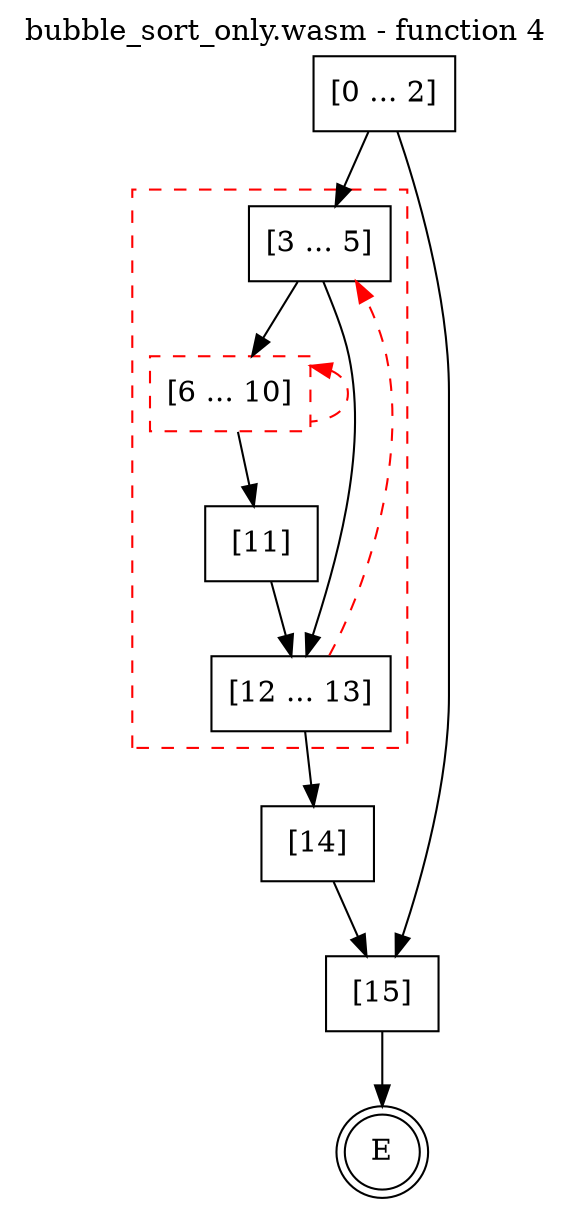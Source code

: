 digraph finite_state_machine {
    label = "bubble_sort_only.wasm - function 4"
    labelloc =  t
    labelfontsize = 16
    labelfontcolor = black
    labelfontname = "Helvetica"
    node [shape = doublecircle]; E ;
    node [shape = box];
    node [shape=box, color=black, style=solid] 0[label="[0 ... 2]"]
    subgraph cluster_3{
    label = "";
    style = dashed color = red;
    node [shape=box, color=black, style=solid] 3[label="[3 ... 5]"]
    node [shape=box, color=red, style=dashed] 6[label="[6 ... 10]"]
    node [shape=box, color=black, style=solid] 11[label="[11]"]
    node [shape=box, color=black, style=solid] 12[label="[12 ... 13]"]
    }
    node [shape=box, color=black, style=solid] 14[label="[14]"]
    node [shape=box, color=black, style=solid] 15[label="[15]"]
    0 -> 3;
    0 -> 15;
    3 -> 6;
    3 -> 12;
    6 -> 11;
    6 -> 6[style="dashed" color="red" dir=back];
    11 -> 12;
    12 -> 3[style="dashed" color="red"];
    12 -> 14;
    14 -> 15;
    15 -> E;
}
